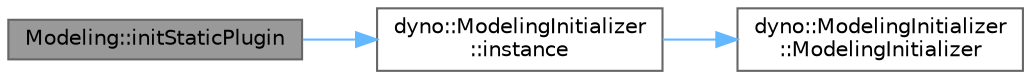 digraph "Modeling::initStaticPlugin"
{
 // LATEX_PDF_SIZE
  bgcolor="transparent";
  edge [fontname=Helvetica,fontsize=10,labelfontname=Helvetica,labelfontsize=10];
  node [fontname=Helvetica,fontsize=10,shape=box,height=0.2,width=0.4];
  rankdir="LR";
  Node1 [id="Node000001",label="Modeling::initStaticPlugin",height=0.2,width=0.4,color="gray40", fillcolor="grey60", style="filled", fontcolor="black",tooltip=" "];
  Node1 -> Node2 [id="edge1_Node000001_Node000002",color="steelblue1",style="solid",tooltip=" "];
  Node2 [id="Node000002",label="dyno::ModelingInitializer\l::instance",height=0.2,width=0.4,color="grey40", fillcolor="white", style="filled",URL="$classdyno_1_1_modeling_initializer.html#a3d52061890758234139c3505ad9ee885",tooltip=" "];
  Node2 -> Node3 [id="edge2_Node000002_Node000003",color="steelblue1",style="solid",tooltip=" "];
  Node3 [id="Node000003",label="dyno::ModelingInitializer\l::ModelingInitializer",height=0.2,width=0.4,color="grey40", fillcolor="white", style="filled",URL="$classdyno_1_1_modeling_initializer.html#a07a2d72711c39c2c9135b42cc0c06424",tooltip=" "];
}
